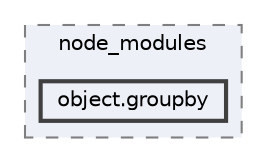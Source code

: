 digraph "pkiclassroomrescheduler/src/main/frontend/node_modules/object.groupby"
{
 // LATEX_PDF_SIZE
  bgcolor="transparent";
  edge [fontname=Helvetica,fontsize=10,labelfontname=Helvetica,labelfontsize=10];
  node [fontname=Helvetica,fontsize=10,shape=box,height=0.2,width=0.4];
  compound=true
  subgraph clusterdir_72953eda66ccb3a2722c28e1c3e6c23b {
    graph [ bgcolor="#edf0f7", pencolor="grey50", label="node_modules", fontname=Helvetica,fontsize=10 style="filled,dashed", URL="dir_72953eda66ccb3a2722c28e1c3e6c23b.html",tooltip=""]
  dir_519f4dfe7636a7266322cec30bb6eca0 [label="object.groupby", fillcolor="#edf0f7", color="grey25", style="filled,bold", URL="dir_519f4dfe7636a7266322cec30bb6eca0.html",tooltip=""];
  }
}
